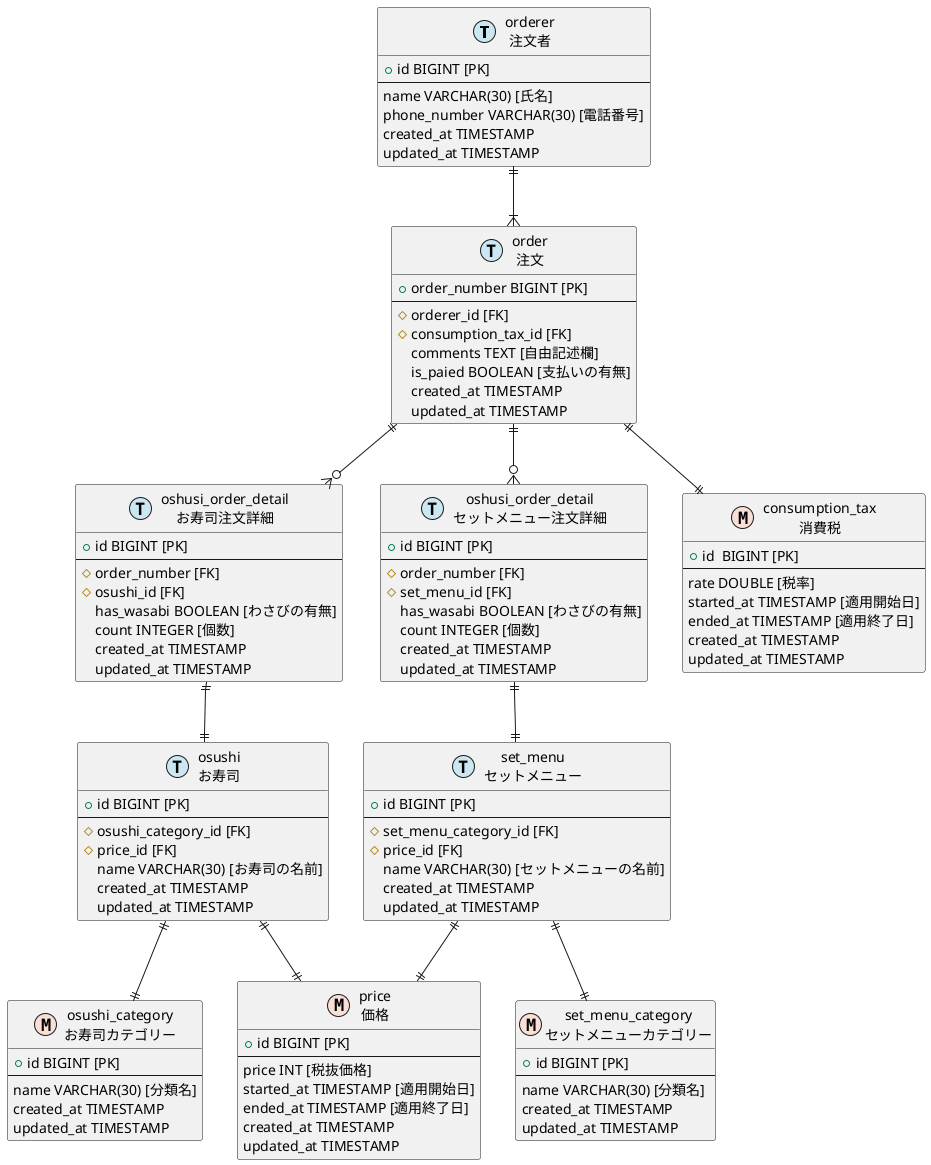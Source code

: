 @startuml osushi_table

!define MASTER F9DFD5
!define TRANSACTION CAE7F2

entity orderer as "orderer\n注文者" <<T, TRANSACTION>>  {
    + id BIGINT [PK]
    --
    name VARCHAR(30) [氏名]
    phone_number VARCHAR(30) [電話番号]
    created_at TIMESTAMP
    updated_at TIMESTAMP
}


entity order as "order\n注文" <<T, TRANSACTION>> {
    + order_number BIGINT [PK]
    --
    # orderer_id [FK]
    # consumption_tax_id [FK]
    comments TEXT [自由記述欄]
    is_paied BOOLEAN [支払いの有無]
    created_at TIMESTAMP
    updated_at TIMESTAMP
}

entity oshusi_order_detail as "oshusi_order_detail\nお寿司注文詳細" <<T, TRANSACTION>>  {
    + id BIGINT [PK]
    --
    # order_number [FK]
    # osushi_id [FK]
    has_wasabi BOOLEAN [わさびの有無]
    count INTEGER [個数]
    created_at TIMESTAMP
    updated_at TIMESTAMP
}

entity set_menu_order_detail as "oshusi_order_detail\nセットメニュー注文詳細" <<T, TRANSACTION>>  {
    + id BIGINT [PK]
    --
    # order_number [FK]
    # set_menu_id [FK]
    has_wasabi BOOLEAN [わさびの有無]
    count INTEGER [個数]
    created_at TIMESTAMP
    updated_at TIMESTAMP
}

entity osushi as "osushi\nお寿司" <<T, TRANSACTION>> {
    + id BIGINT [PK]
    --
    # osushi_category_id [FK]
    # price_id [FK]
    name VARCHAR(30) [お寿司の名前]
    created_at TIMESTAMP
    updated_at TIMESTAMP
}

entity osushi_category as "osushi_category\nお寿司カテゴリー" <<M, MASTER>> {
    + id BIGINT [PK]
    --
    name VARCHAR(30) [分類名]
    created_at TIMESTAMP
    updated_at TIMESTAMP
}

entity set_menu as "set_menu\nセットメニュー" <<T, TRANSACTION>> {
    + id BIGINT [PK]
    --
    # set_menu_category_id [FK]
    # price_id [FK]
    name VARCHAR(30) [セットメニューの名前]
    created_at TIMESTAMP
    updated_at TIMESTAMP
}

entity set_menu_category as "set_menu_category\nセットメニューカテゴリー" <<M, MASTER>> {
    + id BIGINT [PK]
    --
    name VARCHAR(30) [分類名]
    created_at TIMESTAMP
    updated_at TIMESTAMP
}

entity price as "price\n価格" <<M, MASTER>> {
    + id BIGINT [PK]
    --
    price INT [税抜価格]
    started_at TIMESTAMP [適用開始日]
    ended_at TIMESTAMP [適用終了日]
    created_at TIMESTAMP
    updated_at TIMESTAMP
}


entity consumption_tax as "consumption_tax\n消費税" <<M, MASTER>> {
    + id  BIGINT [PK]
    --
    rate DOUBLE [税率]
    started_at TIMESTAMP [適用開始日]
    ended_at TIMESTAMP [適用終了日]
    created_at TIMESTAMP
    updated_at TIMESTAMP
}

orderer ||--|{ order
order ||--o{ oshusi_order_detail
order ||--o{ set_menu_order_detail
order ||--|| consumption_tax
oshusi_order_detail ||--|| osushi
set_menu_order_detail ||--|| set_menu
osushi ||--|| osushi_category
set_menu ||--|| set_menu_category
osushi ||--|| price
set_menu ||--|| price

@enduml